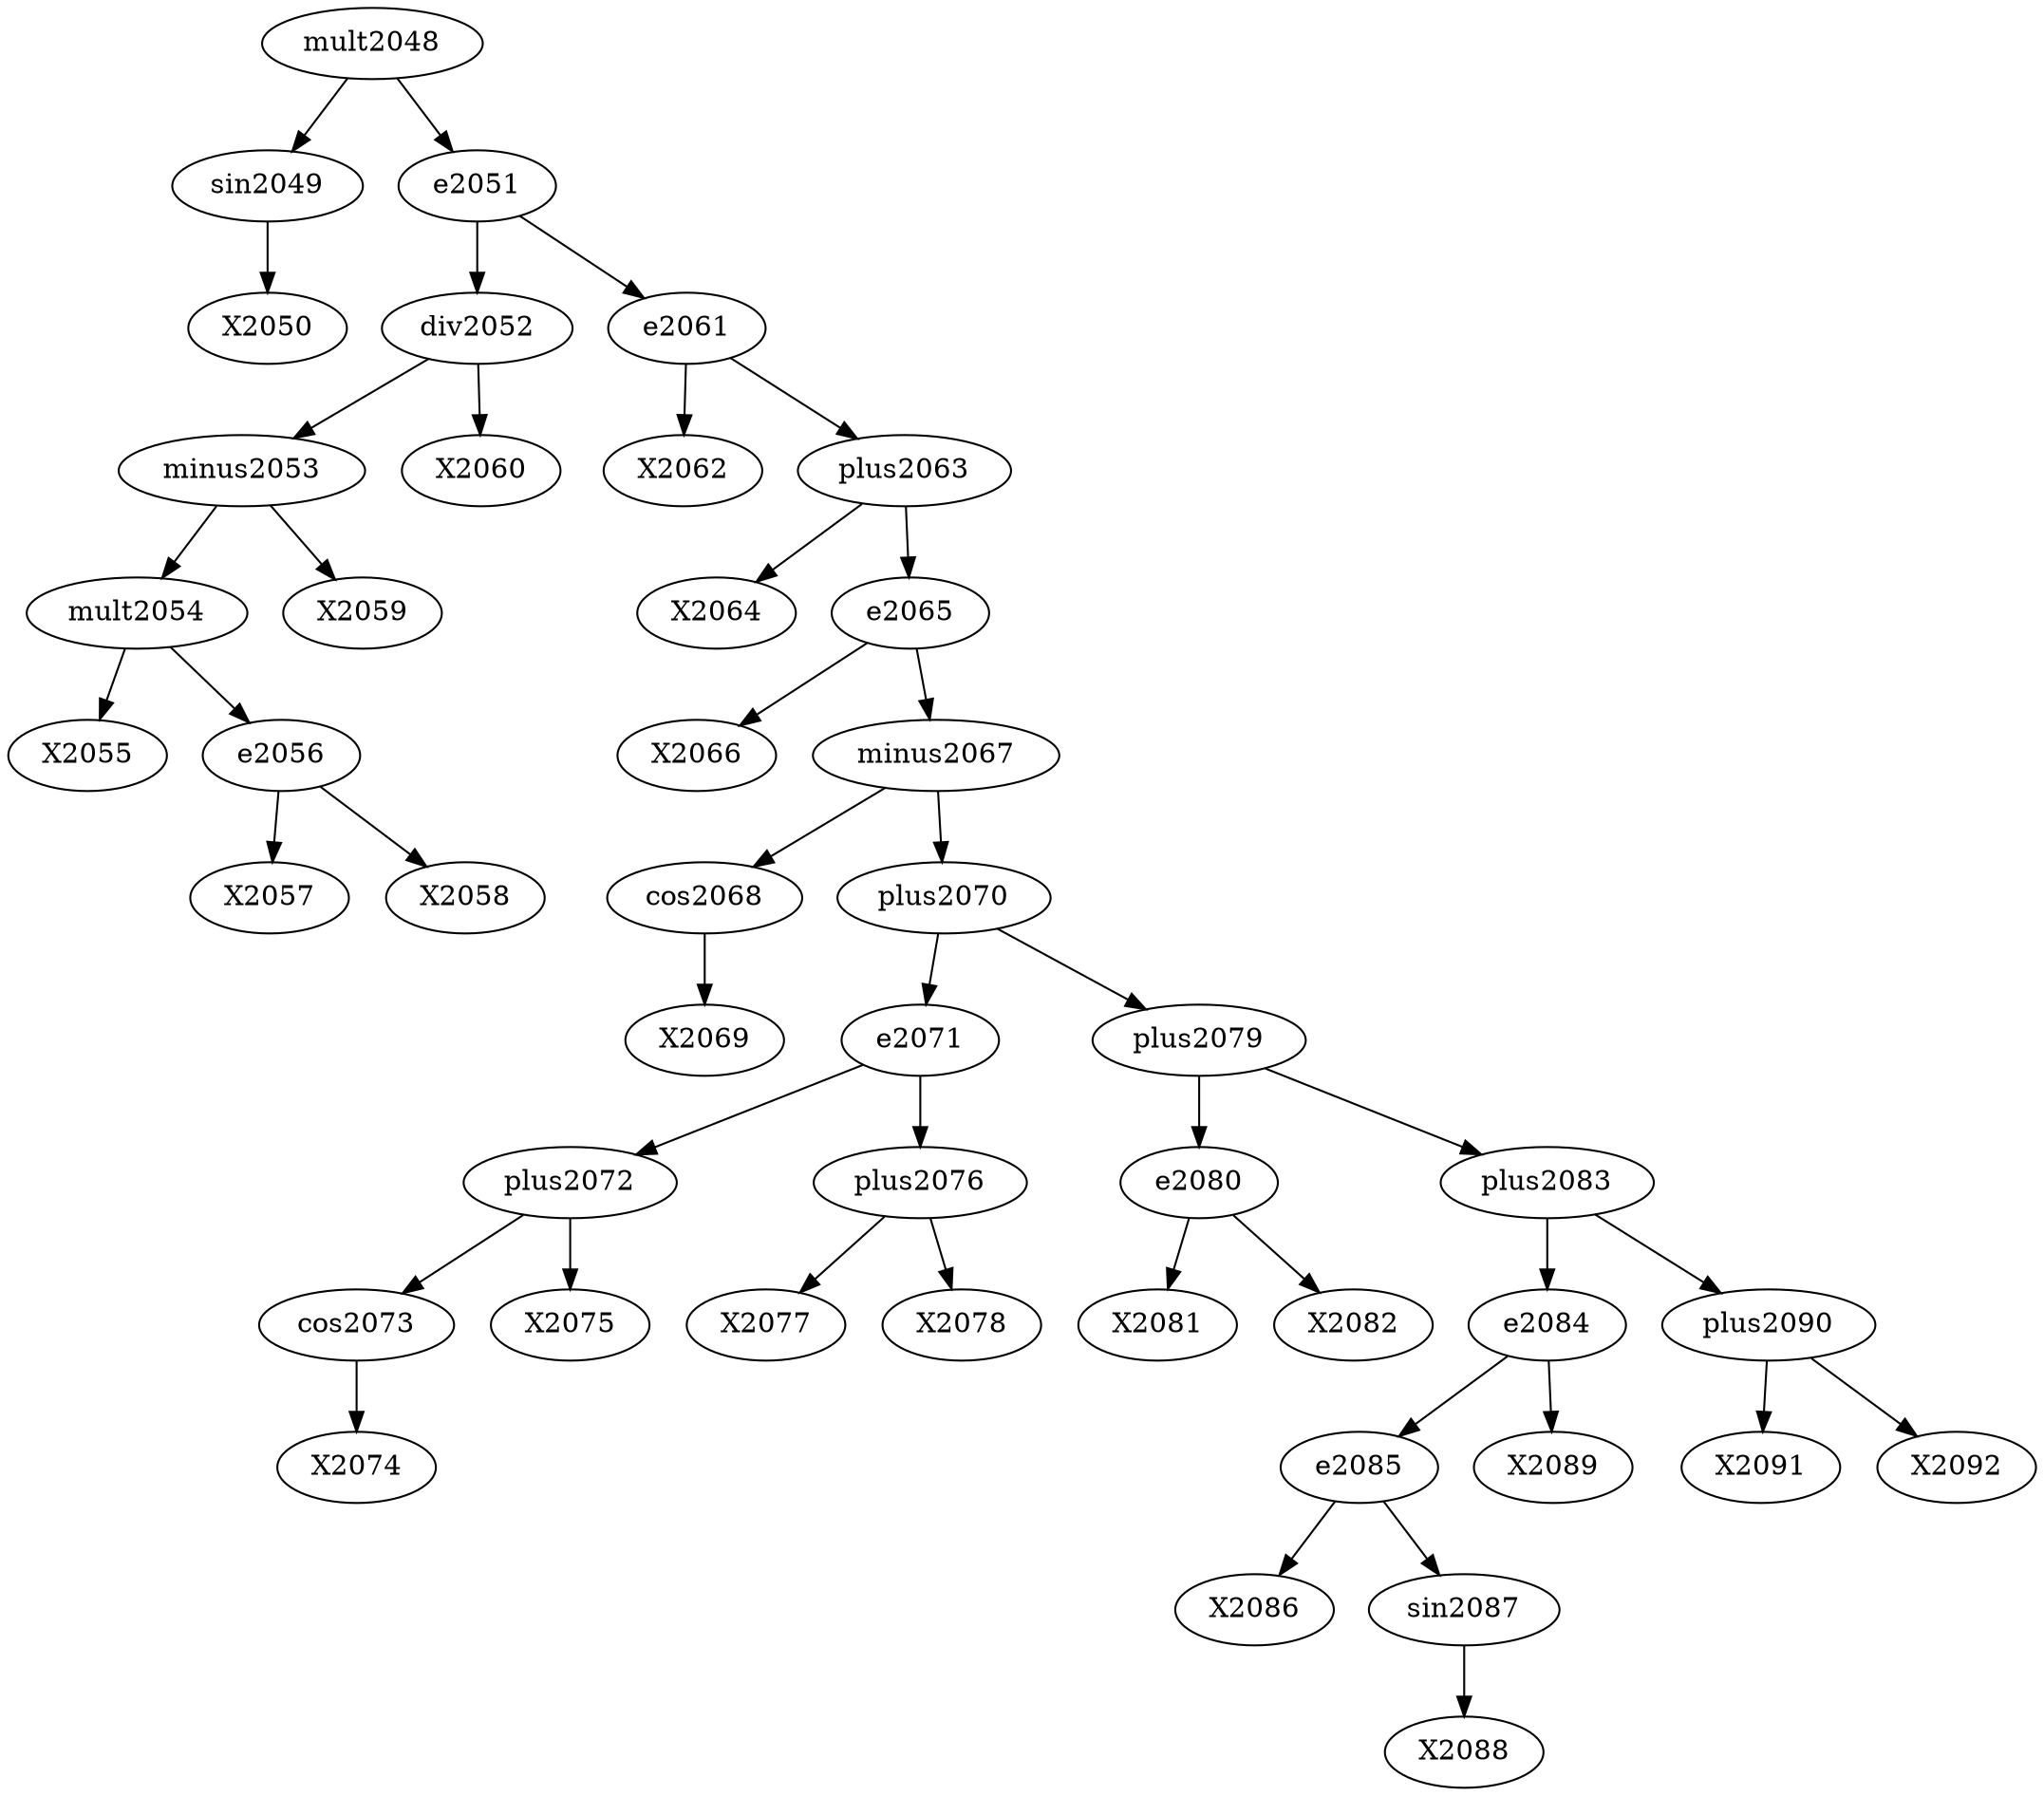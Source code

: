 digraph T {
	sin2049 -> X2050
	mult2048 -> sin2049
	mult2054 -> X2055
	e2056 -> X2057
	e2056 -> X2058
	mult2054 -> e2056
	minus2053 -> mult2054
	minus2053 -> X2059
	div2052 -> minus2053
	div2052 -> X2060
	e2051 -> div2052
	e2061 -> X2062
	plus2063 -> X2064
	e2065 -> X2066
	cos2068 -> X2069
	minus2067 -> cos2068
	cos2073 -> X2074
	plus2072 -> cos2073
	plus2072 -> X2075
	e2071 -> plus2072
	plus2076 -> X2077
	plus2076 -> X2078
	e2071 -> plus2076
	plus2070 -> e2071
	e2080 -> X2081
	e2080 -> X2082
	plus2079 -> e2080
	e2085 -> X2086
	sin2087 -> X2088
	e2085 -> sin2087
	e2084 -> e2085
	e2084 -> X2089
	plus2083 -> e2084
	plus2090 -> X2091
	plus2090 -> X2092
	plus2083 -> plus2090
	plus2079 -> plus2083
	plus2070 -> plus2079
	minus2067 -> plus2070
	e2065 -> minus2067
	plus2063 -> e2065
	e2061 -> plus2063
	e2051 -> e2061
	mult2048 -> e2051
}
